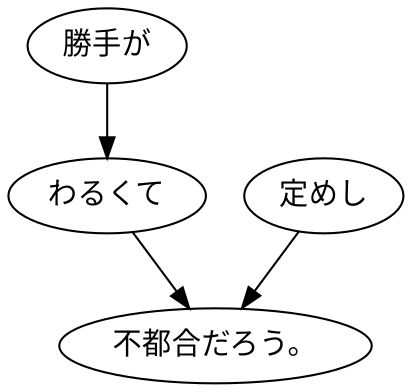 digraph graph2731 {
	node0 [label="勝手が"];
	node1 [label="わるくて"];
	node2 [label="定めし"];
	node3 [label="不都合だろう。"];
	node0 -> node1;
	node1 -> node3;
	node2 -> node3;
}
